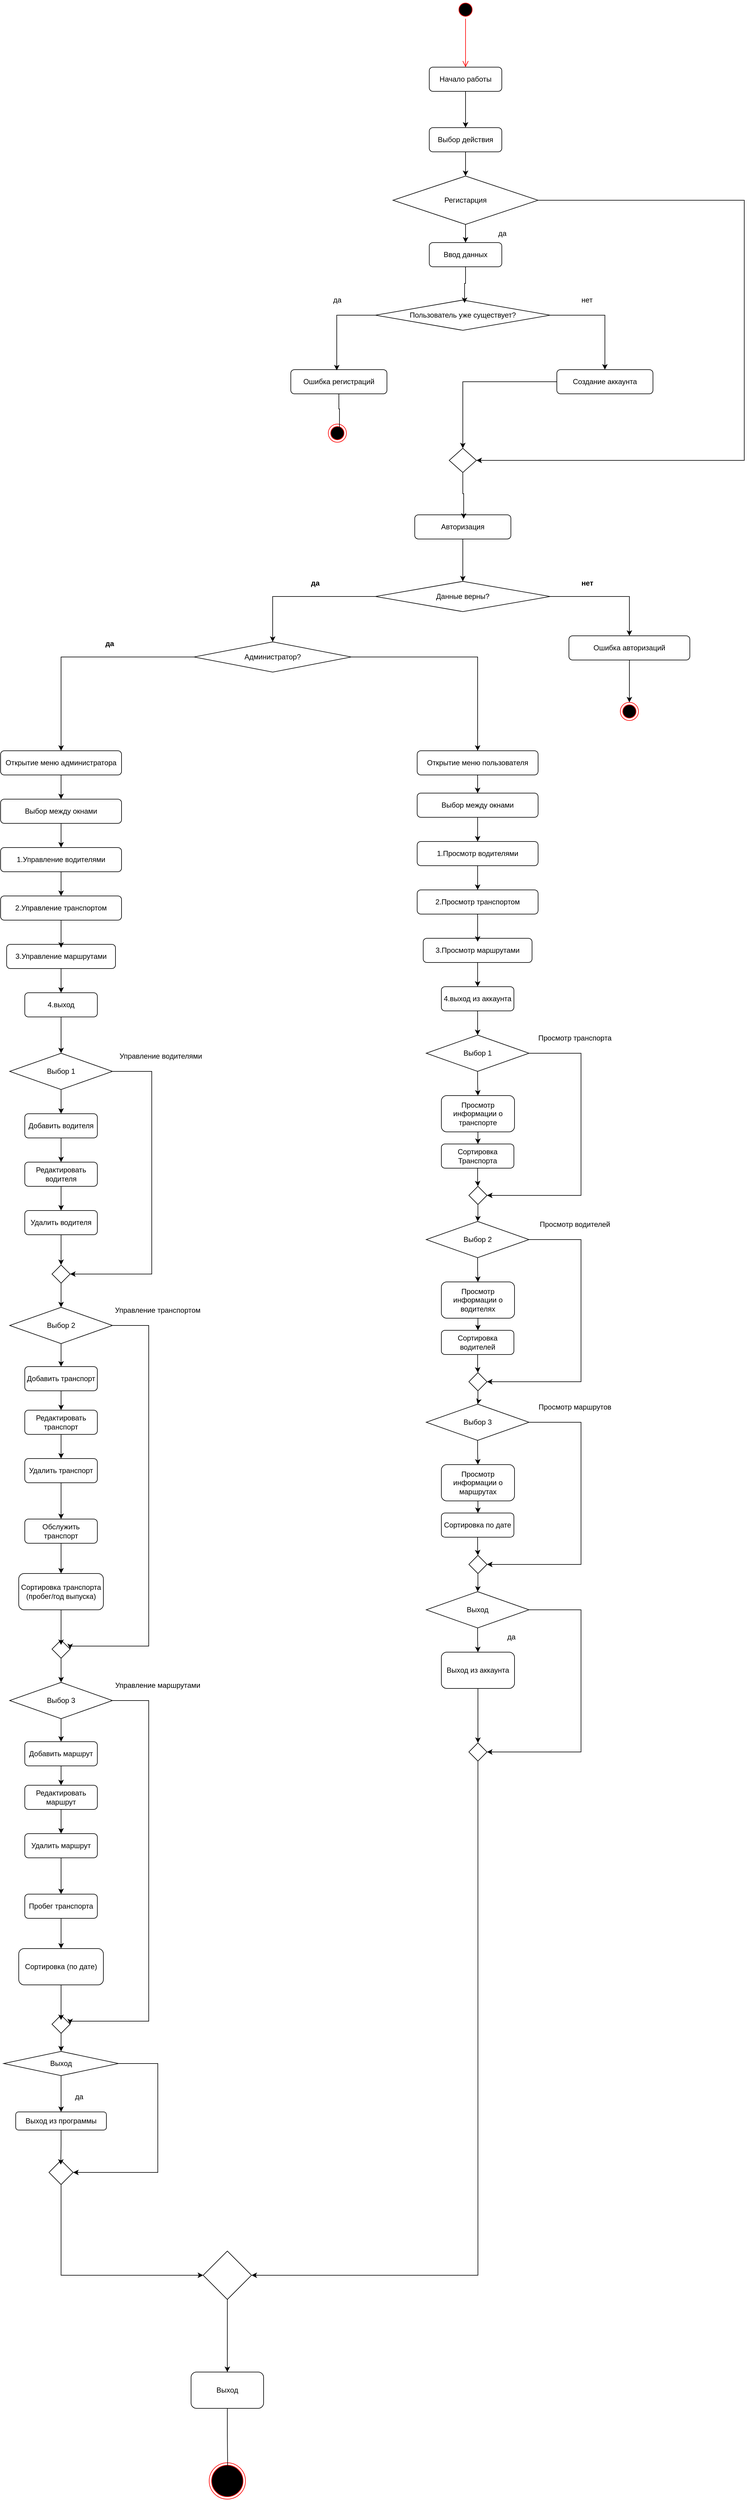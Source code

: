 <mxfile version="26.0.15">
  <diagram name="Страница — 1" id="Ad21DqjtR2JS-MU52Jyj">
    <mxGraphModel dx="4732" dy="2530" grid="1" gridSize="10" guides="1" tooltips="1" connect="1" arrows="1" fold="1" page="1" pageScale="1" pageWidth="827" pageHeight="1169" math="0" shadow="0">
      <root>
        <mxCell id="0" />
        <mxCell id="1" parent="0" />
        <mxCell id="dwNCND3MohEW9vDHhaBX-1" value="" style="ellipse;html=1;shape=startState;fillColor=#000000;strokeColor=#ff0000;" vertex="1" parent="1">
          <mxGeometry x="384" y="40" width="30" height="30" as="geometry" />
        </mxCell>
        <mxCell id="dwNCND3MohEW9vDHhaBX-2" value="" style="edgeStyle=orthogonalEdgeStyle;html=1;verticalAlign=bottom;endArrow=open;endSize=8;strokeColor=#ff0000;rounded=0;entryX=0.5;entryY=0;entryDx=0;entryDy=0;" edge="1" source="dwNCND3MohEW9vDHhaBX-1" parent="1" target="dwNCND3MohEW9vDHhaBX-3">
          <mxGeometry relative="1" as="geometry">
            <mxPoint x="399" y="130" as="targetPoint" />
          </mxGeometry>
        </mxCell>
        <mxCell id="dwNCND3MohEW9vDHhaBX-20" style="edgeStyle=orthogonalEdgeStyle;rounded=0;orthogonalLoop=1;jettySize=auto;html=1;entryX=0.5;entryY=0;entryDx=0;entryDy=0;" edge="1" parent="1" source="dwNCND3MohEW9vDHhaBX-3" target="dwNCND3MohEW9vDHhaBX-7">
          <mxGeometry relative="1" as="geometry" />
        </mxCell>
        <mxCell id="dwNCND3MohEW9vDHhaBX-3" value="Начало работы" style="rounded=1;whiteSpace=wrap;html=1;" vertex="1" parent="1">
          <mxGeometry x="339" y="150" width="120" height="40" as="geometry" />
        </mxCell>
        <mxCell id="dwNCND3MohEW9vDHhaBX-5" value="Ввод данных" style="rounded=1;whiteSpace=wrap;html=1;" vertex="1" parent="1">
          <mxGeometry x="339" y="440" width="120" height="40" as="geometry" />
        </mxCell>
        <mxCell id="dwNCND3MohEW9vDHhaBX-22" style="edgeStyle=orthogonalEdgeStyle;rounded=0;orthogonalLoop=1;jettySize=auto;html=1;entryX=1;entryY=0.5;entryDx=0;entryDy=0;" edge="1" parent="1" source="dwNCND3MohEW9vDHhaBX-6" target="dwNCND3MohEW9vDHhaBX-11">
          <mxGeometry relative="1" as="geometry">
            <Array as="points">
              <mxPoint x="860" y="370" />
              <mxPoint x="860" y="800" />
            </Array>
          </mxGeometry>
        </mxCell>
        <mxCell id="dwNCND3MohEW9vDHhaBX-23" style="edgeStyle=orthogonalEdgeStyle;rounded=0;orthogonalLoop=1;jettySize=auto;html=1;entryX=0.5;entryY=0;entryDx=0;entryDy=0;" edge="1" parent="1" source="dwNCND3MohEW9vDHhaBX-6" target="dwNCND3MohEW9vDHhaBX-5">
          <mxGeometry relative="1" as="geometry" />
        </mxCell>
        <mxCell id="dwNCND3MohEW9vDHhaBX-6" value="Регистарция" style="rhombus;whiteSpace=wrap;html=1;" vertex="1" parent="1">
          <mxGeometry x="279" y="330" width="240" height="80" as="geometry" />
        </mxCell>
        <mxCell id="dwNCND3MohEW9vDHhaBX-21" style="edgeStyle=orthogonalEdgeStyle;rounded=0;orthogonalLoop=1;jettySize=auto;html=1;" edge="1" parent="1" source="dwNCND3MohEW9vDHhaBX-7" target="dwNCND3MohEW9vDHhaBX-6">
          <mxGeometry relative="1" as="geometry" />
        </mxCell>
        <mxCell id="dwNCND3MohEW9vDHhaBX-7" value="Выбор действия" style="rounded=1;whiteSpace=wrap;html=1;" vertex="1" parent="1">
          <mxGeometry x="339" y="250" width="120" height="40" as="geometry" />
        </mxCell>
        <mxCell id="dwNCND3MohEW9vDHhaBX-32" style="edgeStyle=orthogonalEdgeStyle;rounded=0;orthogonalLoop=1;jettySize=auto;html=1;entryX=0.5;entryY=0;entryDx=0;entryDy=0;" edge="1" parent="1" source="dwNCND3MohEW9vDHhaBX-8" target="dwNCND3MohEW9vDHhaBX-11">
          <mxGeometry relative="1" as="geometry" />
        </mxCell>
        <mxCell id="dwNCND3MohEW9vDHhaBX-8" value="Создание аккаунта" style="rounded=1;whiteSpace=wrap;html=1;" vertex="1" parent="1">
          <mxGeometry x="550" y="650" width="159" height="40" as="geometry" />
        </mxCell>
        <mxCell id="dwNCND3MohEW9vDHhaBX-26" style="edgeStyle=orthogonalEdgeStyle;rounded=0;orthogonalLoop=1;jettySize=auto;html=1;entryX=0.5;entryY=0;entryDx=0;entryDy=0;" edge="1" parent="1" source="dwNCND3MohEW9vDHhaBX-9" target="dwNCND3MohEW9vDHhaBX-8">
          <mxGeometry relative="1" as="geometry" />
        </mxCell>
        <mxCell id="dwNCND3MohEW9vDHhaBX-9" value="Пользователь уже существует?" style="rhombus;whiteSpace=wrap;html=1;" vertex="1" parent="1">
          <mxGeometry x="250" y="535" width="289" height="50" as="geometry" />
        </mxCell>
        <mxCell id="dwNCND3MohEW9vDHhaBX-10" value="Ошибка регистраций" style="rounded=1;whiteSpace=wrap;html=1;" vertex="1" parent="1">
          <mxGeometry x="110" y="650" width="159" height="40" as="geometry" />
        </mxCell>
        <mxCell id="dwNCND3MohEW9vDHhaBX-11" value="" style="rhombus;whiteSpace=wrap;html=1;" vertex="1" parent="1">
          <mxGeometry x="372" y="780" width="45" height="40" as="geometry" />
        </mxCell>
        <mxCell id="dwNCND3MohEW9vDHhaBX-34" style="edgeStyle=orthogonalEdgeStyle;rounded=0;orthogonalLoop=1;jettySize=auto;html=1;" edge="1" parent="1" source="dwNCND3MohEW9vDHhaBX-12" target="dwNCND3MohEW9vDHhaBX-13">
          <mxGeometry relative="1" as="geometry" />
        </mxCell>
        <mxCell id="dwNCND3MohEW9vDHhaBX-12" value="Авторизация" style="rounded=1;whiteSpace=wrap;html=1;" vertex="1" parent="1">
          <mxGeometry x="315" y="890" width="159" height="40" as="geometry" />
        </mxCell>
        <mxCell id="dwNCND3MohEW9vDHhaBX-35" style="edgeStyle=orthogonalEdgeStyle;rounded=0;orthogonalLoop=1;jettySize=auto;html=1;" edge="1" parent="1" source="dwNCND3MohEW9vDHhaBX-13" target="dwNCND3MohEW9vDHhaBX-14">
          <mxGeometry relative="1" as="geometry" />
        </mxCell>
        <mxCell id="dwNCND3MohEW9vDHhaBX-36" style="edgeStyle=orthogonalEdgeStyle;rounded=0;orthogonalLoop=1;jettySize=auto;html=1;entryX=0.5;entryY=0;entryDx=0;entryDy=0;" edge="1" parent="1" source="dwNCND3MohEW9vDHhaBX-13" target="dwNCND3MohEW9vDHhaBX-17">
          <mxGeometry relative="1" as="geometry" />
        </mxCell>
        <mxCell id="dwNCND3MohEW9vDHhaBX-13" value="Данные верны?" style="rhombus;whiteSpace=wrap;html=1;" vertex="1" parent="1">
          <mxGeometry x="250" y="1000" width="289" height="50" as="geometry" />
        </mxCell>
        <mxCell id="dwNCND3MohEW9vDHhaBX-40" style="edgeStyle=orthogonalEdgeStyle;rounded=0;orthogonalLoop=1;jettySize=auto;html=1;" edge="1" parent="1" source="dwNCND3MohEW9vDHhaBX-14" target="dwNCND3MohEW9vDHhaBX-39">
          <mxGeometry relative="1" as="geometry" />
        </mxCell>
        <mxCell id="dwNCND3MohEW9vDHhaBX-14" value="Ошибка авторизаций" style="rounded=1;whiteSpace=wrap;html=1;" vertex="1" parent="1">
          <mxGeometry x="570" y="1090" width="200" height="40" as="geometry" />
        </mxCell>
        <mxCell id="dwNCND3MohEW9vDHhaBX-49" style="edgeStyle=orthogonalEdgeStyle;rounded=0;orthogonalLoop=1;jettySize=auto;html=1;entryX=0.5;entryY=0;entryDx=0;entryDy=0;" edge="1" parent="1" source="dwNCND3MohEW9vDHhaBX-15" target="dwNCND3MohEW9vDHhaBX-44">
          <mxGeometry relative="1" as="geometry" />
        </mxCell>
        <mxCell id="dwNCND3MohEW9vDHhaBX-15" value="Открытие меню администратора" style="rounded=1;whiteSpace=wrap;html=1;" vertex="1" parent="1">
          <mxGeometry x="-370" y="1280" width="200" height="40" as="geometry" />
        </mxCell>
        <mxCell id="dwNCND3MohEW9vDHhaBX-41" style="edgeStyle=orthogonalEdgeStyle;rounded=0;orthogonalLoop=1;jettySize=auto;html=1;entryX=0.5;entryY=0;entryDx=0;entryDy=0;" edge="1" parent="1" source="dwNCND3MohEW9vDHhaBX-17" target="dwNCND3MohEW9vDHhaBX-18">
          <mxGeometry relative="1" as="geometry" />
        </mxCell>
        <mxCell id="dwNCND3MohEW9vDHhaBX-42" style="edgeStyle=orthogonalEdgeStyle;rounded=0;orthogonalLoop=1;jettySize=auto;html=1;entryX=0.5;entryY=0;entryDx=0;entryDy=0;" edge="1" parent="1" source="dwNCND3MohEW9vDHhaBX-17" target="dwNCND3MohEW9vDHhaBX-15">
          <mxGeometry relative="1" as="geometry" />
        </mxCell>
        <mxCell id="dwNCND3MohEW9vDHhaBX-17" value="Администратор?" style="rhombus;whiteSpace=wrap;html=1;" vertex="1" parent="1">
          <mxGeometry x="-50" y="1100" width="260" height="50" as="geometry" />
        </mxCell>
        <mxCell id="dwNCND3MohEW9vDHhaBX-146" style="edgeStyle=orthogonalEdgeStyle;rounded=0;orthogonalLoop=1;jettySize=auto;html=1;entryX=0.5;entryY=0;entryDx=0;entryDy=0;" edge="1" parent="1" source="dwNCND3MohEW9vDHhaBX-18" target="dwNCND3MohEW9vDHhaBX-138">
          <mxGeometry relative="1" as="geometry" />
        </mxCell>
        <mxCell id="dwNCND3MohEW9vDHhaBX-18" value="Открытие меню пользователя" style="rounded=1;whiteSpace=wrap;html=1;" vertex="1" parent="1">
          <mxGeometry x="319" y="1280" width="200" height="40" as="geometry" />
        </mxCell>
        <mxCell id="dwNCND3MohEW9vDHhaBX-24" value="да" style="text;html=1;align=center;verticalAlign=middle;whiteSpace=wrap;rounded=0;" vertex="1" parent="1">
          <mxGeometry x="430" y="410" width="60" height="30" as="geometry" />
        </mxCell>
        <mxCell id="dwNCND3MohEW9vDHhaBX-25" style="edgeStyle=orthogonalEdgeStyle;rounded=0;orthogonalLoop=1;jettySize=auto;html=1;entryX=0.51;entryY=0.097;entryDx=0;entryDy=0;entryPerimeter=0;" edge="1" parent="1" source="dwNCND3MohEW9vDHhaBX-5" target="dwNCND3MohEW9vDHhaBX-9">
          <mxGeometry relative="1" as="geometry" />
        </mxCell>
        <mxCell id="dwNCND3MohEW9vDHhaBX-27" style="edgeStyle=orthogonalEdgeStyle;rounded=0;orthogonalLoop=1;jettySize=auto;html=1;entryX=0.478;entryY=0.031;entryDx=0;entryDy=0;entryPerimeter=0;" edge="1" parent="1" source="dwNCND3MohEW9vDHhaBX-9" target="dwNCND3MohEW9vDHhaBX-10">
          <mxGeometry relative="1" as="geometry">
            <Array as="points">
              <mxPoint x="186" y="560" />
            </Array>
          </mxGeometry>
        </mxCell>
        <mxCell id="dwNCND3MohEW9vDHhaBX-28" value="да" style="text;html=1;align=center;verticalAlign=middle;whiteSpace=wrap;rounded=0;" vertex="1" parent="1">
          <mxGeometry x="157" y="520" width="60" height="30" as="geometry" />
        </mxCell>
        <mxCell id="dwNCND3MohEW9vDHhaBX-29" value="нет" style="text;html=1;align=center;verticalAlign=middle;whiteSpace=wrap;rounded=0;" vertex="1" parent="1">
          <mxGeometry x="570" y="520" width="60" height="30" as="geometry" />
        </mxCell>
        <mxCell id="dwNCND3MohEW9vDHhaBX-30" value="" style="ellipse;html=1;shape=endState;fillColor=#000000;strokeColor=#ff0000;" vertex="1" parent="1">
          <mxGeometry x="172" y="740" width="30" height="30" as="geometry" />
        </mxCell>
        <mxCell id="dwNCND3MohEW9vDHhaBX-31" style="edgeStyle=orthogonalEdgeStyle;rounded=0;orthogonalLoop=1;jettySize=auto;html=1;entryX=0.615;entryY=0.636;entryDx=0;entryDy=0;entryPerimeter=0;" edge="1" parent="1" source="dwNCND3MohEW9vDHhaBX-10" target="dwNCND3MohEW9vDHhaBX-30">
          <mxGeometry relative="1" as="geometry" />
        </mxCell>
        <mxCell id="dwNCND3MohEW9vDHhaBX-33" style="edgeStyle=orthogonalEdgeStyle;rounded=0;orthogonalLoop=1;jettySize=auto;html=1;entryX=0.509;entryY=0.16;entryDx=0;entryDy=0;entryPerimeter=0;" edge="1" parent="1" source="dwNCND3MohEW9vDHhaBX-11" target="dwNCND3MohEW9vDHhaBX-12">
          <mxGeometry relative="1" as="geometry" />
        </mxCell>
        <mxCell id="dwNCND3MohEW9vDHhaBX-37" value="да" style="text;align=center;fontStyle=1;verticalAlign=middle;spacingLeft=3;spacingRight=3;strokeColor=none;rotatable=0;points=[[0,0.5],[1,0.5]];portConstraint=eastwest;html=1;" vertex="1" parent="1">
          <mxGeometry x="110" y="990" width="80" height="26" as="geometry" />
        </mxCell>
        <mxCell id="dwNCND3MohEW9vDHhaBX-38" value="нет" style="text;align=center;fontStyle=1;verticalAlign=middle;spacingLeft=3;spacingRight=3;strokeColor=none;rotatable=0;points=[[0,0.5],[1,0.5]];portConstraint=eastwest;html=1;" vertex="1" parent="1">
          <mxGeometry x="560" y="990" width="80" height="26" as="geometry" />
        </mxCell>
        <mxCell id="dwNCND3MohEW9vDHhaBX-39" value="" style="ellipse;html=1;shape=endState;fillColor=#000000;strokeColor=#ff0000;" vertex="1" parent="1">
          <mxGeometry x="655" y="1200" width="30" height="30" as="geometry" />
        </mxCell>
        <mxCell id="dwNCND3MohEW9vDHhaBX-43" value="да" style="text;align=center;fontStyle=1;verticalAlign=middle;spacingLeft=3;spacingRight=3;strokeColor=none;rotatable=0;points=[[0,0.5],[1,0.5]];portConstraint=eastwest;html=1;" vertex="1" parent="1">
          <mxGeometry x="-230" y="1090" width="80" height="26" as="geometry" />
        </mxCell>
        <mxCell id="dwNCND3MohEW9vDHhaBX-50" style="edgeStyle=orthogonalEdgeStyle;rounded=0;orthogonalLoop=1;jettySize=auto;html=1;" edge="1" parent="1" source="dwNCND3MohEW9vDHhaBX-44" target="dwNCND3MohEW9vDHhaBX-46">
          <mxGeometry relative="1" as="geometry" />
        </mxCell>
        <mxCell id="dwNCND3MohEW9vDHhaBX-44" value="Выбор между окнами" style="rounded=1;whiteSpace=wrap;html=1;" vertex="1" parent="1">
          <mxGeometry x="-370" y="1360" width="200" height="40" as="geometry" />
        </mxCell>
        <mxCell id="dwNCND3MohEW9vDHhaBX-45" value="2.Управление транспортом" style="rounded=1;whiteSpace=wrap;html=1;" vertex="1" parent="1">
          <mxGeometry x="-370" y="1520" width="200" height="40" as="geometry" />
        </mxCell>
        <mxCell id="dwNCND3MohEW9vDHhaBX-51" style="edgeStyle=orthogonalEdgeStyle;rounded=0;orthogonalLoop=1;jettySize=auto;html=1;entryX=0.5;entryY=0;entryDx=0;entryDy=0;" edge="1" parent="1" source="dwNCND3MohEW9vDHhaBX-46" target="dwNCND3MohEW9vDHhaBX-45">
          <mxGeometry relative="1" as="geometry" />
        </mxCell>
        <mxCell id="dwNCND3MohEW9vDHhaBX-46" value="1.Управление водителями" style="rounded=1;whiteSpace=wrap;html=1;" vertex="1" parent="1">
          <mxGeometry x="-370" y="1440" width="200" height="40" as="geometry" />
        </mxCell>
        <mxCell id="dwNCND3MohEW9vDHhaBX-53" style="edgeStyle=orthogonalEdgeStyle;rounded=0;orthogonalLoop=1;jettySize=auto;html=1;entryX=0.5;entryY=0;entryDx=0;entryDy=0;" edge="1" parent="1" source="dwNCND3MohEW9vDHhaBX-47" target="dwNCND3MohEW9vDHhaBX-48">
          <mxGeometry relative="1" as="geometry" />
        </mxCell>
        <mxCell id="dwNCND3MohEW9vDHhaBX-47" value="3.Управление маршрутами" style="rounded=1;whiteSpace=wrap;html=1;" vertex="1" parent="1">
          <mxGeometry x="-360" y="1600" width="180" height="40" as="geometry" />
        </mxCell>
        <mxCell id="dwNCND3MohEW9vDHhaBX-65" style="edgeStyle=orthogonalEdgeStyle;rounded=0;orthogonalLoop=1;jettySize=auto;html=1;entryX=0.5;entryY=0;entryDx=0;entryDy=0;" edge="1" parent="1" source="dwNCND3MohEW9vDHhaBX-48" target="dwNCND3MohEW9vDHhaBX-54">
          <mxGeometry relative="1" as="geometry" />
        </mxCell>
        <mxCell id="dwNCND3MohEW9vDHhaBX-48" value="4.выход" style="rounded=1;whiteSpace=wrap;html=1;" vertex="1" parent="1">
          <mxGeometry x="-330" y="1680" width="120" height="40" as="geometry" />
        </mxCell>
        <mxCell id="dwNCND3MohEW9vDHhaBX-52" style="edgeStyle=orthogonalEdgeStyle;rounded=0;orthogonalLoop=1;jettySize=auto;html=1;entryX=0.5;entryY=0.14;entryDx=0;entryDy=0;entryPerimeter=0;" edge="1" parent="1" source="dwNCND3MohEW9vDHhaBX-45" target="dwNCND3MohEW9vDHhaBX-47">
          <mxGeometry relative="1" as="geometry" />
        </mxCell>
        <mxCell id="dwNCND3MohEW9vDHhaBX-59" style="edgeStyle=orthogonalEdgeStyle;rounded=0;orthogonalLoop=1;jettySize=auto;html=1;entryX=1;entryY=0.5;entryDx=0;entryDy=0;" edge="1" parent="1" source="dwNCND3MohEW9vDHhaBX-54" target="dwNCND3MohEW9vDHhaBX-58">
          <mxGeometry relative="1" as="geometry">
            <Array as="points">
              <mxPoint x="-120" y="1810" />
              <mxPoint x="-120" y="2145" />
            </Array>
          </mxGeometry>
        </mxCell>
        <mxCell id="dwNCND3MohEW9vDHhaBX-61" style="edgeStyle=orthogonalEdgeStyle;rounded=0;orthogonalLoop=1;jettySize=auto;html=1;entryX=0.5;entryY=0;entryDx=0;entryDy=0;" edge="1" parent="1" source="dwNCND3MohEW9vDHhaBX-54" target="dwNCND3MohEW9vDHhaBX-57">
          <mxGeometry relative="1" as="geometry" />
        </mxCell>
        <mxCell id="dwNCND3MohEW9vDHhaBX-54" value="Выбор 1" style="rhombus;whiteSpace=wrap;html=1;" vertex="1" parent="1">
          <mxGeometry x="-355" y="1780" width="170" height="60" as="geometry" />
        </mxCell>
        <mxCell id="dwNCND3MohEW9vDHhaBX-64" style="edgeStyle=orthogonalEdgeStyle;rounded=0;orthogonalLoop=1;jettySize=auto;html=1;entryX=0.5;entryY=0;entryDx=0;entryDy=0;" edge="1" parent="1" source="dwNCND3MohEW9vDHhaBX-55" target="dwNCND3MohEW9vDHhaBX-58">
          <mxGeometry relative="1" as="geometry" />
        </mxCell>
        <mxCell id="dwNCND3MohEW9vDHhaBX-55" value="Удалить водителя" style="rounded=1;whiteSpace=wrap;html=1;" vertex="1" parent="1">
          <mxGeometry x="-330" y="2040" width="120" height="40" as="geometry" />
        </mxCell>
        <mxCell id="dwNCND3MohEW9vDHhaBX-63" style="edgeStyle=orthogonalEdgeStyle;rounded=0;orthogonalLoop=1;jettySize=auto;html=1;" edge="1" parent="1" source="dwNCND3MohEW9vDHhaBX-56" target="dwNCND3MohEW9vDHhaBX-55">
          <mxGeometry relative="1" as="geometry" />
        </mxCell>
        <mxCell id="dwNCND3MohEW9vDHhaBX-56" value="Редактировать водителя" style="rounded=1;whiteSpace=wrap;html=1;" vertex="1" parent="1">
          <mxGeometry x="-330" y="1960" width="120" height="40" as="geometry" />
        </mxCell>
        <mxCell id="dwNCND3MohEW9vDHhaBX-62" value="" style="edgeStyle=orthogonalEdgeStyle;rounded=0;orthogonalLoop=1;jettySize=auto;html=1;" edge="1" parent="1" source="dwNCND3MohEW9vDHhaBX-57" target="dwNCND3MohEW9vDHhaBX-56">
          <mxGeometry relative="1" as="geometry" />
        </mxCell>
        <mxCell id="dwNCND3MohEW9vDHhaBX-57" value="Добавить водителя" style="rounded=1;whiteSpace=wrap;html=1;" vertex="1" parent="1">
          <mxGeometry x="-330" y="1880" width="120" height="40" as="geometry" />
        </mxCell>
        <mxCell id="dwNCND3MohEW9vDHhaBX-77" style="edgeStyle=orthogonalEdgeStyle;rounded=0;orthogonalLoop=1;jettySize=auto;html=1;" edge="1" parent="1" source="dwNCND3MohEW9vDHhaBX-58" target="dwNCND3MohEW9vDHhaBX-68">
          <mxGeometry relative="1" as="geometry" />
        </mxCell>
        <mxCell id="dwNCND3MohEW9vDHhaBX-58" value="" style="rhombus;whiteSpace=wrap;html=1;" vertex="1" parent="1">
          <mxGeometry x="-285" y="2130" width="30" height="30" as="geometry" />
        </mxCell>
        <mxCell id="dwNCND3MohEW9vDHhaBX-60" value="Управление водителями" style="text;html=1;align=center;verticalAlign=middle;whiteSpace=wrap;rounded=0;" vertex="1" parent="1">
          <mxGeometry x="-180" y="1770" width="150" height="30" as="geometry" />
        </mxCell>
        <mxCell id="dwNCND3MohEW9vDHhaBX-66" style="edgeStyle=orthogonalEdgeStyle;rounded=0;orthogonalLoop=1;jettySize=auto;html=1;entryX=1;entryY=0.5;entryDx=0;entryDy=0;" edge="1" parent="1" source="dwNCND3MohEW9vDHhaBX-68" target="dwNCND3MohEW9vDHhaBX-75">
          <mxGeometry relative="1" as="geometry">
            <Array as="points">
              <mxPoint x="-125" y="2230" />
              <mxPoint x="-125" y="2760" />
              <mxPoint x="-255" y="2760" />
            </Array>
          </mxGeometry>
        </mxCell>
        <mxCell id="dwNCND3MohEW9vDHhaBX-67" style="edgeStyle=orthogonalEdgeStyle;rounded=0;orthogonalLoop=1;jettySize=auto;html=1;entryX=0.5;entryY=0;entryDx=0;entryDy=0;" edge="1" parent="1" source="dwNCND3MohEW9vDHhaBX-68" target="dwNCND3MohEW9vDHhaBX-74">
          <mxGeometry relative="1" as="geometry" />
        </mxCell>
        <mxCell id="dwNCND3MohEW9vDHhaBX-68" value="Выбор 2" style="rhombus;whiteSpace=wrap;html=1;" vertex="1" parent="1">
          <mxGeometry x="-355" y="2200" width="170" height="60" as="geometry" />
        </mxCell>
        <mxCell id="dwNCND3MohEW9vDHhaBX-80" style="edgeStyle=orthogonalEdgeStyle;rounded=0;orthogonalLoop=1;jettySize=auto;html=1;" edge="1" parent="1" source="dwNCND3MohEW9vDHhaBX-70" target="dwNCND3MohEW9vDHhaBX-78">
          <mxGeometry relative="1" as="geometry" />
        </mxCell>
        <mxCell id="dwNCND3MohEW9vDHhaBX-70" value="Удалить транспорт" style="rounded=1;whiteSpace=wrap;html=1;" vertex="1" parent="1">
          <mxGeometry x="-330" y="2450" width="120" height="40" as="geometry" />
        </mxCell>
        <mxCell id="dwNCND3MohEW9vDHhaBX-71" style="edgeStyle=orthogonalEdgeStyle;rounded=0;orthogonalLoop=1;jettySize=auto;html=1;" edge="1" parent="1" source="dwNCND3MohEW9vDHhaBX-72" target="dwNCND3MohEW9vDHhaBX-70">
          <mxGeometry relative="1" as="geometry" />
        </mxCell>
        <mxCell id="dwNCND3MohEW9vDHhaBX-72" value="Редактировать транспорт" style="rounded=1;whiteSpace=wrap;html=1;" vertex="1" parent="1">
          <mxGeometry x="-330" y="2370" width="120" height="40" as="geometry" />
        </mxCell>
        <mxCell id="dwNCND3MohEW9vDHhaBX-73" value="" style="edgeStyle=orthogonalEdgeStyle;rounded=0;orthogonalLoop=1;jettySize=auto;html=1;" edge="1" parent="1" source="dwNCND3MohEW9vDHhaBX-74" target="dwNCND3MohEW9vDHhaBX-72">
          <mxGeometry relative="1" as="geometry" />
        </mxCell>
        <mxCell id="dwNCND3MohEW9vDHhaBX-74" value="Добавить транспорт" style="rounded=1;whiteSpace=wrap;html=1;" vertex="1" parent="1">
          <mxGeometry x="-330" y="2298" width="120" height="40" as="geometry" />
        </mxCell>
        <mxCell id="dwNCND3MohEW9vDHhaBX-99" style="edgeStyle=orthogonalEdgeStyle;rounded=0;orthogonalLoop=1;jettySize=auto;html=1;" edge="1" parent="1" source="dwNCND3MohEW9vDHhaBX-75" target="dwNCND3MohEW9vDHhaBX-86">
          <mxGeometry relative="1" as="geometry" />
        </mxCell>
        <mxCell id="dwNCND3MohEW9vDHhaBX-75" value="" style="rhombus;whiteSpace=wrap;html=1;" vertex="1" parent="1">
          <mxGeometry x="-285" y="2750" width="30" height="30" as="geometry" />
        </mxCell>
        <mxCell id="dwNCND3MohEW9vDHhaBX-76" value="Управление транспортом" style="text;html=1;align=center;verticalAlign=middle;whiteSpace=wrap;rounded=0;" vertex="1" parent="1">
          <mxGeometry x="-185" y="2190" width="150" height="30" as="geometry" />
        </mxCell>
        <mxCell id="dwNCND3MohEW9vDHhaBX-83" style="edgeStyle=orthogonalEdgeStyle;rounded=0;orthogonalLoop=1;jettySize=auto;html=1;" edge="1" parent="1" source="dwNCND3MohEW9vDHhaBX-78" target="dwNCND3MohEW9vDHhaBX-81">
          <mxGeometry relative="1" as="geometry" />
        </mxCell>
        <mxCell id="dwNCND3MohEW9vDHhaBX-78" value="Обслужить транспорт" style="rounded=1;whiteSpace=wrap;html=1;" vertex="1" parent="1">
          <mxGeometry x="-330" y="2550" width="120" height="40" as="geometry" />
        </mxCell>
        <mxCell id="dwNCND3MohEW9vDHhaBX-81" value="Сортировка транспорта (пробег/год выпуска)" style="rounded=1;whiteSpace=wrap;html=1;" vertex="1" parent="1">
          <mxGeometry x="-340" y="2640" width="140" height="60" as="geometry" />
        </mxCell>
        <mxCell id="dwNCND3MohEW9vDHhaBX-82" style="edgeStyle=orthogonalEdgeStyle;rounded=0;orthogonalLoop=1;jettySize=auto;html=1;entryX=0.498;entryY=0.268;entryDx=0;entryDy=0;entryPerimeter=0;" edge="1" parent="1" source="dwNCND3MohEW9vDHhaBX-81" target="dwNCND3MohEW9vDHhaBX-75">
          <mxGeometry relative="1" as="geometry" />
        </mxCell>
        <mxCell id="dwNCND3MohEW9vDHhaBX-84" style="edgeStyle=orthogonalEdgeStyle;rounded=0;orthogonalLoop=1;jettySize=auto;html=1;entryX=1;entryY=0.5;entryDx=0;entryDy=0;" edge="1" parent="1" source="dwNCND3MohEW9vDHhaBX-86" target="dwNCND3MohEW9vDHhaBX-93">
          <mxGeometry relative="1" as="geometry">
            <Array as="points">
              <mxPoint x="-125" y="2850" />
              <mxPoint x="-125" y="3380" />
              <mxPoint x="-255" y="3380" />
            </Array>
          </mxGeometry>
        </mxCell>
        <mxCell id="dwNCND3MohEW9vDHhaBX-85" style="edgeStyle=orthogonalEdgeStyle;rounded=0;orthogonalLoop=1;jettySize=auto;html=1;entryX=0.5;entryY=0;entryDx=0;entryDy=0;" edge="1" parent="1" source="dwNCND3MohEW9vDHhaBX-86" target="dwNCND3MohEW9vDHhaBX-92">
          <mxGeometry relative="1" as="geometry" />
        </mxCell>
        <mxCell id="dwNCND3MohEW9vDHhaBX-86" value="Выбор 3" style="rhombus;whiteSpace=wrap;html=1;" vertex="1" parent="1">
          <mxGeometry x="-355" y="2820" width="170" height="60" as="geometry" />
        </mxCell>
        <mxCell id="dwNCND3MohEW9vDHhaBX-87" style="edgeStyle=orthogonalEdgeStyle;rounded=0;orthogonalLoop=1;jettySize=auto;html=1;" edge="1" parent="1" source="dwNCND3MohEW9vDHhaBX-88" target="dwNCND3MohEW9vDHhaBX-96">
          <mxGeometry relative="1" as="geometry" />
        </mxCell>
        <mxCell id="dwNCND3MohEW9vDHhaBX-88" value="Удалить маршрут" style="rounded=1;whiteSpace=wrap;html=1;" vertex="1" parent="1">
          <mxGeometry x="-330" y="3070" width="120" height="40" as="geometry" />
        </mxCell>
        <mxCell id="dwNCND3MohEW9vDHhaBX-89" style="edgeStyle=orthogonalEdgeStyle;rounded=0;orthogonalLoop=1;jettySize=auto;html=1;" edge="1" parent="1" source="dwNCND3MohEW9vDHhaBX-90" target="dwNCND3MohEW9vDHhaBX-88">
          <mxGeometry relative="1" as="geometry" />
        </mxCell>
        <mxCell id="dwNCND3MohEW9vDHhaBX-90" value="Редактировать маршрут" style="rounded=1;whiteSpace=wrap;html=1;" vertex="1" parent="1">
          <mxGeometry x="-330" y="2990" width="120" height="40" as="geometry" />
        </mxCell>
        <mxCell id="dwNCND3MohEW9vDHhaBX-91" value="" style="edgeStyle=orthogonalEdgeStyle;rounded=0;orthogonalLoop=1;jettySize=auto;html=1;" edge="1" parent="1" source="dwNCND3MohEW9vDHhaBX-92" target="dwNCND3MohEW9vDHhaBX-90">
          <mxGeometry relative="1" as="geometry" />
        </mxCell>
        <mxCell id="dwNCND3MohEW9vDHhaBX-92" value="Добавить маршрут" style="rounded=1;whiteSpace=wrap;html=1;" vertex="1" parent="1">
          <mxGeometry x="-330" y="2918" width="120" height="40" as="geometry" />
        </mxCell>
        <mxCell id="dwNCND3MohEW9vDHhaBX-101" style="edgeStyle=orthogonalEdgeStyle;rounded=0;orthogonalLoop=1;jettySize=auto;html=1;" edge="1" parent="1" source="dwNCND3MohEW9vDHhaBX-93" target="dwNCND3MohEW9vDHhaBX-100">
          <mxGeometry relative="1" as="geometry" />
        </mxCell>
        <mxCell id="dwNCND3MohEW9vDHhaBX-93" value="" style="rhombus;whiteSpace=wrap;html=1;" vertex="1" parent="1">
          <mxGeometry x="-285" y="3370" width="30" height="30" as="geometry" />
        </mxCell>
        <mxCell id="dwNCND3MohEW9vDHhaBX-94" value="Управление маршрутами" style="text;html=1;align=center;verticalAlign=middle;whiteSpace=wrap;rounded=0;" vertex="1" parent="1">
          <mxGeometry x="-185" y="2810" width="150" height="30" as="geometry" />
        </mxCell>
        <mxCell id="dwNCND3MohEW9vDHhaBX-95" style="edgeStyle=orthogonalEdgeStyle;rounded=0;orthogonalLoop=1;jettySize=auto;html=1;" edge="1" parent="1" source="dwNCND3MohEW9vDHhaBX-96" target="dwNCND3MohEW9vDHhaBX-97">
          <mxGeometry relative="1" as="geometry" />
        </mxCell>
        <mxCell id="dwNCND3MohEW9vDHhaBX-96" value="Пробег транспорта" style="rounded=1;whiteSpace=wrap;html=1;" vertex="1" parent="1">
          <mxGeometry x="-330" y="3170" width="120" height="40" as="geometry" />
        </mxCell>
        <mxCell id="dwNCND3MohEW9vDHhaBX-97" value="Сортировка (по дате)" style="rounded=1;whiteSpace=wrap;html=1;" vertex="1" parent="1">
          <mxGeometry x="-340" y="3260" width="140" height="60" as="geometry" />
        </mxCell>
        <mxCell id="dwNCND3MohEW9vDHhaBX-98" style="edgeStyle=orthogonalEdgeStyle;rounded=0;orthogonalLoop=1;jettySize=auto;html=1;entryX=0.498;entryY=0.268;entryDx=0;entryDy=0;entryPerimeter=0;" edge="1" parent="1" source="dwNCND3MohEW9vDHhaBX-97" target="dwNCND3MohEW9vDHhaBX-93">
          <mxGeometry relative="1" as="geometry" />
        </mxCell>
        <mxCell id="dwNCND3MohEW9vDHhaBX-103" style="edgeStyle=orthogonalEdgeStyle;rounded=0;orthogonalLoop=1;jettySize=auto;html=1;entryX=0.5;entryY=0;entryDx=0;entryDy=0;" edge="1" parent="1" source="dwNCND3MohEW9vDHhaBX-100" target="dwNCND3MohEW9vDHhaBX-102">
          <mxGeometry relative="1" as="geometry" />
        </mxCell>
        <mxCell id="dwNCND3MohEW9vDHhaBX-107" style="edgeStyle=orthogonalEdgeStyle;rounded=0;orthogonalLoop=1;jettySize=auto;html=1;entryX=1;entryY=0.5;entryDx=0;entryDy=0;" edge="1" parent="1" source="dwNCND3MohEW9vDHhaBX-100" target="dwNCND3MohEW9vDHhaBX-105">
          <mxGeometry relative="1" as="geometry">
            <Array as="points">
              <mxPoint x="-110" y="3450" />
              <mxPoint x="-110" y="3630" />
            </Array>
          </mxGeometry>
        </mxCell>
        <mxCell id="dwNCND3MohEW9vDHhaBX-100" value="Выход" style="rhombus;whiteSpace=wrap;html=1;" vertex="1" parent="1">
          <mxGeometry x="-365" y="3430" width="190" height="40" as="geometry" />
        </mxCell>
        <mxCell id="dwNCND3MohEW9vDHhaBX-102" value="Выход из программы" style="rounded=1;whiteSpace=wrap;html=1;" vertex="1" parent="1">
          <mxGeometry x="-345" y="3530" width="150" height="30" as="geometry" />
        </mxCell>
        <mxCell id="dwNCND3MohEW9vDHhaBX-104" value="да" style="text;html=1;align=center;verticalAlign=middle;whiteSpace=wrap;rounded=0;" vertex="1" parent="1">
          <mxGeometry x="-270" y="3490" width="60" height="30" as="geometry" />
        </mxCell>
        <mxCell id="dwNCND3MohEW9vDHhaBX-110" style="edgeStyle=orthogonalEdgeStyle;rounded=0;orthogonalLoop=1;jettySize=auto;html=1;entryX=0;entryY=0.5;entryDx=0;entryDy=0;" edge="1" parent="1" source="dwNCND3MohEW9vDHhaBX-105" target="dwNCND3MohEW9vDHhaBX-109">
          <mxGeometry relative="1" as="geometry">
            <Array as="points">
              <mxPoint x="-270" y="3800" />
            </Array>
          </mxGeometry>
        </mxCell>
        <mxCell id="dwNCND3MohEW9vDHhaBX-105" value="" style="rhombus;whiteSpace=wrap;html=1;" vertex="1" parent="1">
          <mxGeometry x="-290" y="3610" width="40" height="40" as="geometry" />
        </mxCell>
        <mxCell id="dwNCND3MohEW9vDHhaBX-106" style="edgeStyle=orthogonalEdgeStyle;rounded=0;orthogonalLoop=1;jettySize=auto;html=1;entryX=0.488;entryY=0.179;entryDx=0;entryDy=0;entryPerimeter=0;" edge="1" parent="1" source="dwNCND3MohEW9vDHhaBX-102" target="dwNCND3MohEW9vDHhaBX-105">
          <mxGeometry relative="1" as="geometry" />
        </mxCell>
        <mxCell id="dwNCND3MohEW9vDHhaBX-112" style="edgeStyle=orthogonalEdgeStyle;rounded=0;orthogonalLoop=1;jettySize=auto;html=1;entryX=0.5;entryY=0;entryDx=0;entryDy=0;" edge="1" parent="1" source="dwNCND3MohEW9vDHhaBX-109" target="dwNCND3MohEW9vDHhaBX-111">
          <mxGeometry relative="1" as="geometry" />
        </mxCell>
        <mxCell id="dwNCND3MohEW9vDHhaBX-109" value="" style="rhombus;whiteSpace=wrap;html=1;" vertex="1" parent="1">
          <mxGeometry x="-35" y="3760" width="80" height="80" as="geometry" />
        </mxCell>
        <mxCell id="dwNCND3MohEW9vDHhaBX-111" value="Выход" style="rounded=1;whiteSpace=wrap;html=1;" vertex="1" parent="1">
          <mxGeometry x="-55" y="3960" width="120" height="60" as="geometry" />
        </mxCell>
        <mxCell id="dwNCND3MohEW9vDHhaBX-113" value="" style="ellipse;html=1;shape=endState;fillColor=#000000;strokeColor=#ff0000;" vertex="1" parent="1">
          <mxGeometry x="-25" y="4110" width="60" height="60" as="geometry" />
        </mxCell>
        <mxCell id="dwNCND3MohEW9vDHhaBX-114" style="edgeStyle=orthogonalEdgeStyle;rounded=0;orthogonalLoop=1;jettySize=auto;html=1;entryX=0.511;entryY=0.267;entryDx=0;entryDy=0;entryPerimeter=0;" edge="1" parent="1" source="dwNCND3MohEW9vDHhaBX-111" target="dwNCND3MohEW9vDHhaBX-113">
          <mxGeometry relative="1" as="geometry" />
        </mxCell>
        <mxCell id="dwNCND3MohEW9vDHhaBX-137" style="edgeStyle=orthogonalEdgeStyle;rounded=0;orthogonalLoop=1;jettySize=auto;html=1;" edge="1" parent="1" source="dwNCND3MohEW9vDHhaBX-138" target="dwNCND3MohEW9vDHhaBX-141">
          <mxGeometry relative="1" as="geometry" />
        </mxCell>
        <mxCell id="dwNCND3MohEW9vDHhaBX-138" value="Выбор между окнами" style="rounded=1;whiteSpace=wrap;html=1;" vertex="1" parent="1">
          <mxGeometry x="319" y="1350" width="200" height="40" as="geometry" />
        </mxCell>
        <mxCell id="dwNCND3MohEW9vDHhaBX-139" value="2.Просмотр&amp;nbsp;транспортом" style="rounded=1;whiteSpace=wrap;html=1;" vertex="1" parent="1">
          <mxGeometry x="319" y="1510" width="200" height="40" as="geometry" />
        </mxCell>
        <mxCell id="dwNCND3MohEW9vDHhaBX-140" style="edgeStyle=orthogonalEdgeStyle;rounded=0;orthogonalLoop=1;jettySize=auto;html=1;entryX=0.5;entryY=0;entryDx=0;entryDy=0;" edge="1" parent="1" source="dwNCND3MohEW9vDHhaBX-141" target="dwNCND3MohEW9vDHhaBX-139">
          <mxGeometry relative="1" as="geometry" />
        </mxCell>
        <mxCell id="dwNCND3MohEW9vDHhaBX-141" value="1.Просмотр водителями" style="rounded=1;whiteSpace=wrap;html=1;" vertex="1" parent="1">
          <mxGeometry x="319" y="1430" width="200" height="40" as="geometry" />
        </mxCell>
        <mxCell id="dwNCND3MohEW9vDHhaBX-142" style="edgeStyle=orthogonalEdgeStyle;rounded=0;orthogonalLoop=1;jettySize=auto;html=1;entryX=0.5;entryY=0;entryDx=0;entryDy=0;" edge="1" parent="1" source="dwNCND3MohEW9vDHhaBX-143" target="dwNCND3MohEW9vDHhaBX-144">
          <mxGeometry relative="1" as="geometry" />
        </mxCell>
        <mxCell id="dwNCND3MohEW9vDHhaBX-143" value="3.Просмотр&amp;nbsp;маршрутами" style="rounded=1;whiteSpace=wrap;html=1;" vertex="1" parent="1">
          <mxGeometry x="329" y="1590" width="180" height="40" as="geometry" />
        </mxCell>
        <mxCell id="dwNCND3MohEW9vDHhaBX-158" style="edgeStyle=orthogonalEdgeStyle;rounded=0;orthogonalLoop=1;jettySize=auto;html=1;" edge="1" parent="1" source="dwNCND3MohEW9vDHhaBX-144" target="dwNCND3MohEW9vDHhaBX-149">
          <mxGeometry relative="1" as="geometry" />
        </mxCell>
        <mxCell id="dwNCND3MohEW9vDHhaBX-144" value="4.выход из аккаунта" style="rounded=1;whiteSpace=wrap;html=1;" vertex="1" parent="1">
          <mxGeometry x="359" y="1670" width="120" height="40" as="geometry" />
        </mxCell>
        <mxCell id="dwNCND3MohEW9vDHhaBX-145" style="edgeStyle=orthogonalEdgeStyle;rounded=0;orthogonalLoop=1;jettySize=auto;html=1;entryX=0.5;entryY=0.14;entryDx=0;entryDy=0;entryPerimeter=0;" edge="1" parent="1" source="dwNCND3MohEW9vDHhaBX-139" target="dwNCND3MohEW9vDHhaBX-143">
          <mxGeometry relative="1" as="geometry" />
        </mxCell>
        <mxCell id="dwNCND3MohEW9vDHhaBX-148" style="edgeStyle=orthogonalEdgeStyle;rounded=0;orthogonalLoop=1;jettySize=auto;html=1;entryX=0.5;entryY=0;entryDx=0;entryDy=0;" edge="1" parent="1" source="dwNCND3MohEW9vDHhaBX-149" target="dwNCND3MohEW9vDHhaBX-155">
          <mxGeometry relative="1" as="geometry" />
        </mxCell>
        <mxCell id="dwNCND3MohEW9vDHhaBX-161" style="edgeStyle=orthogonalEdgeStyle;rounded=0;orthogonalLoop=1;jettySize=auto;html=1;entryX=1;entryY=0.5;entryDx=0;entryDy=0;" edge="1" parent="1" source="dwNCND3MohEW9vDHhaBX-149" target="dwNCND3MohEW9vDHhaBX-156">
          <mxGeometry relative="1" as="geometry">
            <Array as="points">
              <mxPoint x="590" y="1780" />
              <mxPoint x="590" y="2015" />
            </Array>
          </mxGeometry>
        </mxCell>
        <mxCell id="dwNCND3MohEW9vDHhaBX-149" value="Выбор 1" style="rhombus;whiteSpace=wrap;html=1;" vertex="1" parent="1">
          <mxGeometry x="334" y="1750" width="170" height="60" as="geometry" />
        </mxCell>
        <mxCell id="dwNCND3MohEW9vDHhaBX-162" style="edgeStyle=orthogonalEdgeStyle;rounded=0;orthogonalLoop=1;jettySize=auto;html=1;entryX=0.5;entryY=0;entryDx=0;entryDy=0;" edge="1" parent="1" source="dwNCND3MohEW9vDHhaBX-153" target="dwNCND3MohEW9vDHhaBX-156">
          <mxGeometry relative="1" as="geometry" />
        </mxCell>
        <mxCell id="dwNCND3MohEW9vDHhaBX-153" value="Сортировка Транспорта" style="rounded=1;whiteSpace=wrap;html=1;" vertex="1" parent="1">
          <mxGeometry x="359" y="1930" width="120" height="40" as="geometry" />
        </mxCell>
        <mxCell id="dwNCND3MohEW9vDHhaBX-154" value="" style="edgeStyle=orthogonalEdgeStyle;rounded=0;orthogonalLoop=1;jettySize=auto;html=1;" edge="1" parent="1" source="dwNCND3MohEW9vDHhaBX-155" target="dwNCND3MohEW9vDHhaBX-153">
          <mxGeometry relative="1" as="geometry" />
        </mxCell>
        <mxCell id="dwNCND3MohEW9vDHhaBX-155" value="Просмотр информации о транспорте" style="rounded=1;whiteSpace=wrap;html=1;" vertex="1" parent="1">
          <mxGeometry x="359" y="1850" width="121" height="60" as="geometry" />
        </mxCell>
        <mxCell id="dwNCND3MohEW9vDHhaBX-172" style="edgeStyle=orthogonalEdgeStyle;rounded=0;orthogonalLoop=1;jettySize=auto;html=1;" edge="1" parent="1" source="dwNCND3MohEW9vDHhaBX-156" target="dwNCND3MohEW9vDHhaBX-165">
          <mxGeometry relative="1" as="geometry" />
        </mxCell>
        <mxCell id="dwNCND3MohEW9vDHhaBX-156" value="" style="rhombus;whiteSpace=wrap;html=1;" vertex="1" parent="1">
          <mxGeometry x="404.5" y="2000" width="30" height="30" as="geometry" />
        </mxCell>
        <mxCell id="dwNCND3MohEW9vDHhaBX-157" value="Просмотр транспорта" style="text;html=1;align=center;verticalAlign=middle;whiteSpace=wrap;rounded=0;" vertex="1" parent="1">
          <mxGeometry x="505" y="1740" width="150" height="30" as="geometry" />
        </mxCell>
        <mxCell id="dwNCND3MohEW9vDHhaBX-163" style="edgeStyle=orthogonalEdgeStyle;rounded=0;orthogonalLoop=1;jettySize=auto;html=1;entryX=0.5;entryY=0;entryDx=0;entryDy=0;" edge="1" parent="1" source="dwNCND3MohEW9vDHhaBX-165" target="dwNCND3MohEW9vDHhaBX-169">
          <mxGeometry relative="1" as="geometry" />
        </mxCell>
        <mxCell id="dwNCND3MohEW9vDHhaBX-164" style="edgeStyle=orthogonalEdgeStyle;rounded=0;orthogonalLoop=1;jettySize=auto;html=1;entryX=1;entryY=0.5;entryDx=0;entryDy=0;" edge="1" parent="1" source="dwNCND3MohEW9vDHhaBX-165" target="dwNCND3MohEW9vDHhaBX-170">
          <mxGeometry relative="1" as="geometry">
            <Array as="points">
              <mxPoint x="590" y="2088" />
              <mxPoint x="590" y="2323" />
            </Array>
          </mxGeometry>
        </mxCell>
        <mxCell id="dwNCND3MohEW9vDHhaBX-165" value="Выбор 2" style="rhombus;whiteSpace=wrap;html=1;" vertex="1" parent="1">
          <mxGeometry x="334" y="2058" width="170" height="60" as="geometry" />
        </mxCell>
        <mxCell id="dwNCND3MohEW9vDHhaBX-166" style="edgeStyle=orthogonalEdgeStyle;rounded=0;orthogonalLoop=1;jettySize=auto;html=1;entryX=0.5;entryY=0;entryDx=0;entryDy=0;" edge="1" parent="1" source="dwNCND3MohEW9vDHhaBX-167" target="dwNCND3MohEW9vDHhaBX-170">
          <mxGeometry relative="1" as="geometry" />
        </mxCell>
        <mxCell id="dwNCND3MohEW9vDHhaBX-167" value="Сортировка водителей" style="rounded=1;whiteSpace=wrap;html=1;" vertex="1" parent="1">
          <mxGeometry x="359" y="2238" width="120" height="40" as="geometry" />
        </mxCell>
        <mxCell id="dwNCND3MohEW9vDHhaBX-168" value="" style="edgeStyle=orthogonalEdgeStyle;rounded=0;orthogonalLoop=1;jettySize=auto;html=1;" edge="1" parent="1" source="dwNCND3MohEW9vDHhaBX-169" target="dwNCND3MohEW9vDHhaBX-167">
          <mxGeometry relative="1" as="geometry" />
        </mxCell>
        <mxCell id="dwNCND3MohEW9vDHhaBX-169" value="Просмотр информации о водителях" style="rounded=1;whiteSpace=wrap;html=1;" vertex="1" parent="1">
          <mxGeometry x="359" y="2158" width="121" height="60" as="geometry" />
        </mxCell>
        <mxCell id="dwNCND3MohEW9vDHhaBX-182" style="edgeStyle=orthogonalEdgeStyle;rounded=0;orthogonalLoop=1;jettySize=auto;html=1;entryX=0.5;entryY=0;entryDx=0;entryDy=0;" edge="1" parent="1" source="dwNCND3MohEW9vDHhaBX-170" target="dwNCND3MohEW9vDHhaBX-175">
          <mxGeometry relative="1" as="geometry" />
        </mxCell>
        <mxCell id="dwNCND3MohEW9vDHhaBX-170" value="" style="rhombus;whiteSpace=wrap;html=1;" vertex="1" parent="1">
          <mxGeometry x="404.5" y="2308" width="30" height="30" as="geometry" />
        </mxCell>
        <mxCell id="dwNCND3MohEW9vDHhaBX-171" value="Просмотр водителей" style="text;html=1;align=center;verticalAlign=middle;whiteSpace=wrap;rounded=0;" vertex="1" parent="1">
          <mxGeometry x="505" y="2048" width="150" height="30" as="geometry" />
        </mxCell>
        <mxCell id="dwNCND3MohEW9vDHhaBX-173" style="edgeStyle=orthogonalEdgeStyle;rounded=0;orthogonalLoop=1;jettySize=auto;html=1;entryX=0.5;entryY=0;entryDx=0;entryDy=0;" edge="1" parent="1" source="dwNCND3MohEW9vDHhaBX-175" target="dwNCND3MohEW9vDHhaBX-179">
          <mxGeometry relative="1" as="geometry" />
        </mxCell>
        <mxCell id="dwNCND3MohEW9vDHhaBX-174" style="edgeStyle=orthogonalEdgeStyle;rounded=0;orthogonalLoop=1;jettySize=auto;html=1;entryX=1;entryY=0.5;entryDx=0;entryDy=0;" edge="1" parent="1" source="dwNCND3MohEW9vDHhaBX-175" target="dwNCND3MohEW9vDHhaBX-180">
          <mxGeometry relative="1" as="geometry">
            <Array as="points">
              <mxPoint x="590" y="2390" />
              <mxPoint x="590" y="2625" />
            </Array>
          </mxGeometry>
        </mxCell>
        <mxCell id="dwNCND3MohEW9vDHhaBX-175" value="Выбор 3" style="rhombus;whiteSpace=wrap;html=1;" vertex="1" parent="1">
          <mxGeometry x="334" y="2360" width="170" height="60" as="geometry" />
        </mxCell>
        <mxCell id="dwNCND3MohEW9vDHhaBX-176" style="edgeStyle=orthogonalEdgeStyle;rounded=0;orthogonalLoop=1;jettySize=auto;html=1;entryX=0.5;entryY=0;entryDx=0;entryDy=0;" edge="1" parent="1" source="dwNCND3MohEW9vDHhaBX-177" target="dwNCND3MohEW9vDHhaBX-180">
          <mxGeometry relative="1" as="geometry" />
        </mxCell>
        <mxCell id="dwNCND3MohEW9vDHhaBX-177" value="Сортировка по дате" style="rounded=1;whiteSpace=wrap;html=1;" vertex="1" parent="1">
          <mxGeometry x="359" y="2540" width="120" height="40" as="geometry" />
        </mxCell>
        <mxCell id="dwNCND3MohEW9vDHhaBX-178" value="" style="edgeStyle=orthogonalEdgeStyle;rounded=0;orthogonalLoop=1;jettySize=auto;html=1;" edge="1" parent="1" source="dwNCND3MohEW9vDHhaBX-179" target="dwNCND3MohEW9vDHhaBX-177">
          <mxGeometry relative="1" as="geometry" />
        </mxCell>
        <mxCell id="dwNCND3MohEW9vDHhaBX-179" value="Просмотр информации о маршрутах" style="rounded=1;whiteSpace=wrap;html=1;" vertex="1" parent="1">
          <mxGeometry x="359" y="2460" width="121" height="60" as="geometry" />
        </mxCell>
        <mxCell id="dwNCND3MohEW9vDHhaBX-193" style="edgeStyle=orthogonalEdgeStyle;rounded=0;orthogonalLoop=1;jettySize=auto;html=1;" edge="1" parent="1" source="dwNCND3MohEW9vDHhaBX-180" target="dwNCND3MohEW9vDHhaBX-185">
          <mxGeometry relative="1" as="geometry" />
        </mxCell>
        <mxCell id="dwNCND3MohEW9vDHhaBX-180" value="" style="rhombus;whiteSpace=wrap;html=1;" vertex="1" parent="1">
          <mxGeometry x="404.5" y="2610" width="30" height="30" as="geometry" />
        </mxCell>
        <mxCell id="dwNCND3MohEW9vDHhaBX-181" value="Просмотр маршрутов" style="text;html=1;align=center;verticalAlign=middle;whiteSpace=wrap;rounded=0;" vertex="1" parent="1">
          <mxGeometry x="505" y="2350" width="150" height="30" as="geometry" />
        </mxCell>
        <mxCell id="dwNCND3MohEW9vDHhaBX-183" style="edgeStyle=orthogonalEdgeStyle;rounded=0;orthogonalLoop=1;jettySize=auto;html=1;entryX=0.5;entryY=0;entryDx=0;entryDy=0;" edge="1" parent="1" source="dwNCND3MohEW9vDHhaBX-185" target="dwNCND3MohEW9vDHhaBX-189">
          <mxGeometry relative="1" as="geometry" />
        </mxCell>
        <mxCell id="dwNCND3MohEW9vDHhaBX-184" style="edgeStyle=orthogonalEdgeStyle;rounded=0;orthogonalLoop=1;jettySize=auto;html=1;entryX=1;entryY=0.5;entryDx=0;entryDy=0;" edge="1" parent="1" source="dwNCND3MohEW9vDHhaBX-185" target="dwNCND3MohEW9vDHhaBX-190">
          <mxGeometry relative="1" as="geometry">
            <Array as="points">
              <mxPoint x="590" y="2700" />
              <mxPoint x="590" y="2935" />
            </Array>
          </mxGeometry>
        </mxCell>
        <mxCell id="dwNCND3MohEW9vDHhaBX-185" value="Выход" style="rhombus;whiteSpace=wrap;html=1;" vertex="1" parent="1">
          <mxGeometry x="334" y="2670" width="170" height="60" as="geometry" />
        </mxCell>
        <mxCell id="dwNCND3MohEW9vDHhaBX-192" style="edgeStyle=orthogonalEdgeStyle;rounded=0;orthogonalLoop=1;jettySize=auto;html=1;entryX=0.5;entryY=0;entryDx=0;entryDy=0;" edge="1" parent="1" source="dwNCND3MohEW9vDHhaBX-189" target="dwNCND3MohEW9vDHhaBX-190">
          <mxGeometry relative="1" as="geometry" />
        </mxCell>
        <mxCell id="dwNCND3MohEW9vDHhaBX-189" value="Выход из аккаунта" style="rounded=1;whiteSpace=wrap;html=1;" vertex="1" parent="1">
          <mxGeometry x="359" y="2770" width="121" height="60" as="geometry" />
        </mxCell>
        <mxCell id="dwNCND3MohEW9vDHhaBX-194" style="edgeStyle=orthogonalEdgeStyle;rounded=0;orthogonalLoop=1;jettySize=auto;html=1;entryX=1;entryY=0.5;entryDx=0;entryDy=0;" edge="1" parent="1" source="dwNCND3MohEW9vDHhaBX-190" target="dwNCND3MohEW9vDHhaBX-109">
          <mxGeometry relative="1" as="geometry">
            <Array as="points">
              <mxPoint x="419" y="3800" />
            </Array>
          </mxGeometry>
        </mxCell>
        <mxCell id="dwNCND3MohEW9vDHhaBX-190" value="" style="rhombus;whiteSpace=wrap;html=1;" vertex="1" parent="1">
          <mxGeometry x="404.5" y="2920" width="30" height="30" as="geometry" />
        </mxCell>
        <mxCell id="dwNCND3MohEW9vDHhaBX-191" value="да" style="text;html=1;align=center;verticalAlign=middle;whiteSpace=wrap;rounded=0;" vertex="1" parent="1">
          <mxGeometry x="400" y="2730" width="150" height="30" as="geometry" />
        </mxCell>
      </root>
    </mxGraphModel>
  </diagram>
</mxfile>
